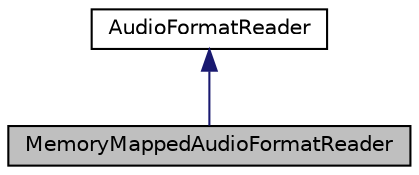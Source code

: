 digraph "MemoryMappedAudioFormatReader"
{
  bgcolor="transparent";
  edge [fontname="Helvetica",fontsize="10",labelfontname="Helvetica",labelfontsize="10"];
  node [fontname="Helvetica",fontsize="10",shape=record];
  Node0 [label="MemoryMappedAudioFormatReader",height=0.2,width=0.4,color="black", fillcolor="grey75", style="filled", fontcolor="black"];
  Node1 -> Node0 [dir="back",color="midnightblue",fontsize="10",style="solid",fontname="Helvetica"];
  Node1 [label="AudioFormatReader",height=0.2,width=0.4,color="black",URL="$classAudioFormatReader.html",tooltip="Reads samples from an audio file stream. "];
}
